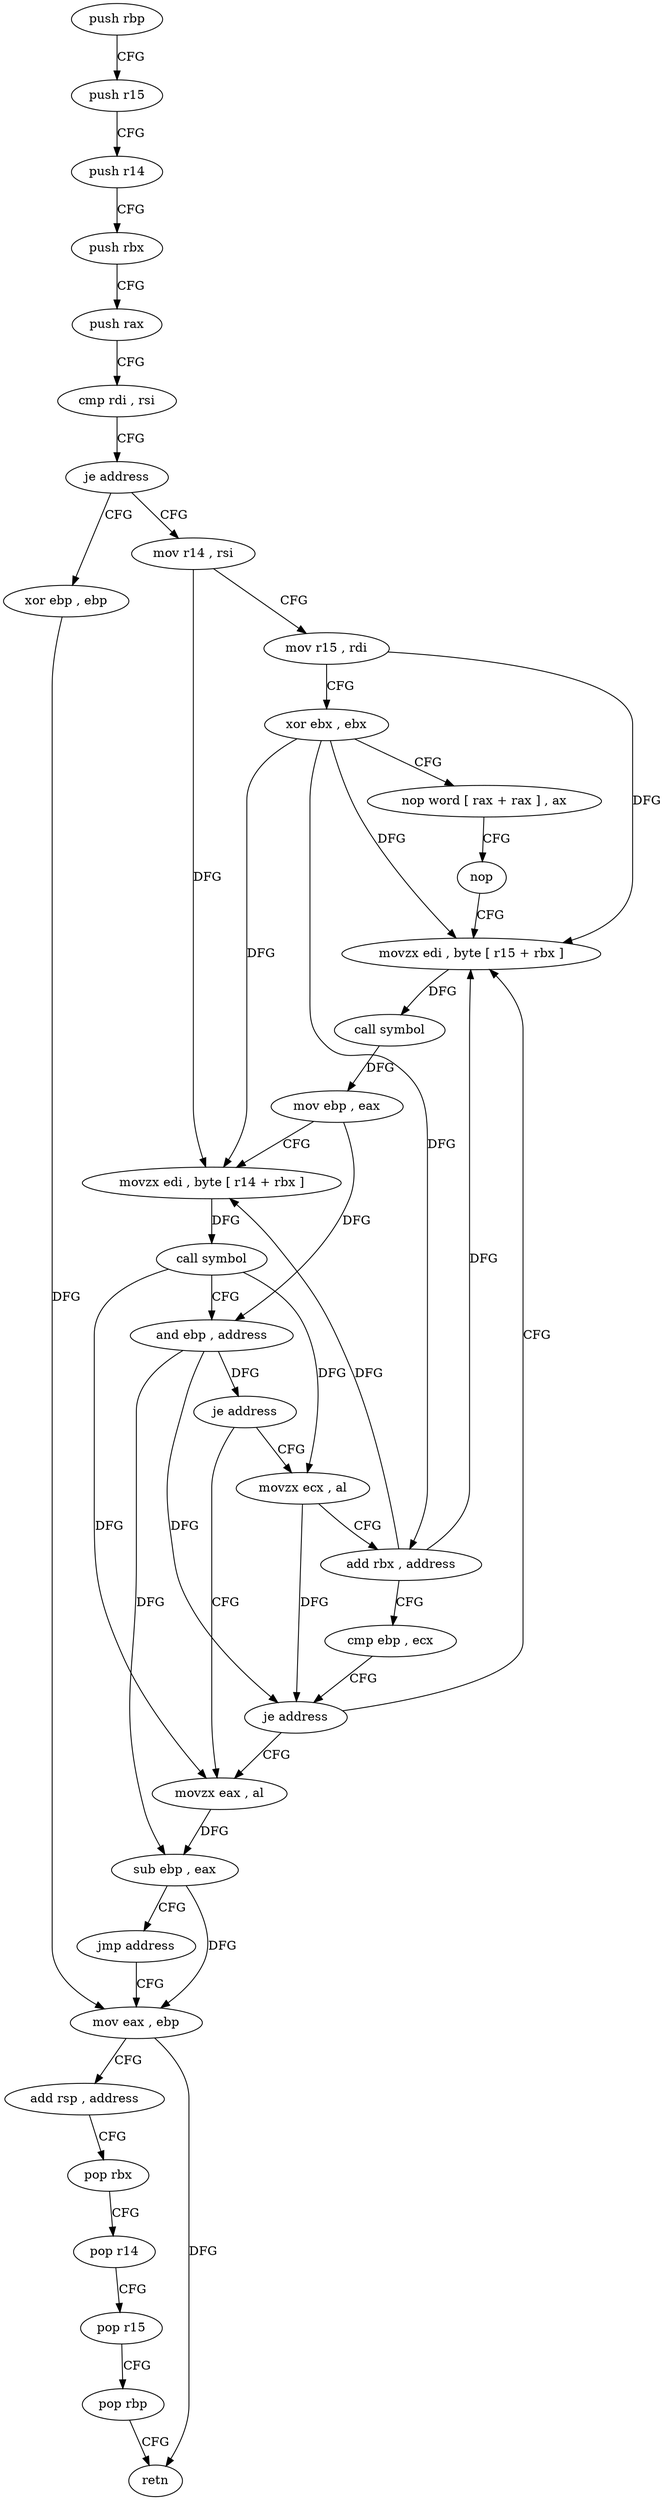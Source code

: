 digraph "func" {
"4232624" [label = "push rbp" ]
"4232625" [label = "push r15" ]
"4232627" [label = "push r14" ]
"4232629" [label = "push rbx" ]
"4232630" [label = "push rax" ]
"4232631" [label = "cmp rdi , rsi" ]
"4232634" [label = "je address" ]
"4232704" [label = "xor ebp , ebp" ]
"4232636" [label = "mov r14 , rsi" ]
"4232706" [label = "mov eax , ebp" ]
"4232639" [label = "mov r15 , rdi" ]
"4232642" [label = "xor ebx , ebx" ]
"4232644" [label = "nop word [ rax + rax ] , ax" ]
"4232654" [label = "nop" ]
"4232656" [label = "movzx edi , byte [ r15 + rbx ]" ]
"4232697" [label = "movzx eax , al" ]
"4232700" [label = "sub ebp , eax" ]
"4232702" [label = "jmp address" ]
"4232686" [label = "movzx ecx , al" ]
"4232689" [label = "add rbx , address" ]
"4232693" [label = "cmp ebp , ecx" ]
"4232695" [label = "je address" ]
"4232708" [label = "add rsp , address" ]
"4232712" [label = "pop rbx" ]
"4232713" [label = "pop r14" ]
"4232715" [label = "pop r15" ]
"4232717" [label = "pop rbp" ]
"4232718" [label = "retn" ]
"4232661" [label = "call symbol" ]
"4232666" [label = "mov ebp , eax" ]
"4232668" [label = "movzx edi , byte [ r14 + rbx ]" ]
"4232673" [label = "call symbol" ]
"4232678" [label = "and ebp , address" ]
"4232684" [label = "je address" ]
"4232624" -> "4232625" [ label = "CFG" ]
"4232625" -> "4232627" [ label = "CFG" ]
"4232627" -> "4232629" [ label = "CFG" ]
"4232629" -> "4232630" [ label = "CFG" ]
"4232630" -> "4232631" [ label = "CFG" ]
"4232631" -> "4232634" [ label = "CFG" ]
"4232634" -> "4232704" [ label = "CFG" ]
"4232634" -> "4232636" [ label = "CFG" ]
"4232704" -> "4232706" [ label = "DFG" ]
"4232636" -> "4232639" [ label = "CFG" ]
"4232636" -> "4232668" [ label = "DFG" ]
"4232706" -> "4232708" [ label = "CFG" ]
"4232706" -> "4232718" [ label = "DFG" ]
"4232639" -> "4232642" [ label = "CFG" ]
"4232639" -> "4232656" [ label = "DFG" ]
"4232642" -> "4232644" [ label = "CFG" ]
"4232642" -> "4232656" [ label = "DFG" ]
"4232642" -> "4232668" [ label = "DFG" ]
"4232642" -> "4232689" [ label = "DFG" ]
"4232644" -> "4232654" [ label = "CFG" ]
"4232654" -> "4232656" [ label = "CFG" ]
"4232656" -> "4232661" [ label = "DFG" ]
"4232697" -> "4232700" [ label = "DFG" ]
"4232700" -> "4232702" [ label = "CFG" ]
"4232700" -> "4232706" [ label = "DFG" ]
"4232702" -> "4232706" [ label = "CFG" ]
"4232686" -> "4232689" [ label = "CFG" ]
"4232686" -> "4232695" [ label = "DFG" ]
"4232689" -> "4232693" [ label = "CFG" ]
"4232689" -> "4232656" [ label = "DFG" ]
"4232689" -> "4232668" [ label = "DFG" ]
"4232693" -> "4232695" [ label = "CFG" ]
"4232695" -> "4232656" [ label = "CFG" ]
"4232695" -> "4232697" [ label = "CFG" ]
"4232708" -> "4232712" [ label = "CFG" ]
"4232712" -> "4232713" [ label = "CFG" ]
"4232713" -> "4232715" [ label = "CFG" ]
"4232715" -> "4232717" [ label = "CFG" ]
"4232717" -> "4232718" [ label = "CFG" ]
"4232661" -> "4232666" [ label = "DFG" ]
"4232666" -> "4232668" [ label = "CFG" ]
"4232666" -> "4232678" [ label = "DFG" ]
"4232668" -> "4232673" [ label = "DFG" ]
"4232673" -> "4232678" [ label = "CFG" ]
"4232673" -> "4232697" [ label = "DFG" ]
"4232673" -> "4232686" [ label = "DFG" ]
"4232678" -> "4232684" [ label = "DFG" ]
"4232678" -> "4232700" [ label = "DFG" ]
"4232678" -> "4232695" [ label = "DFG" ]
"4232684" -> "4232697" [ label = "CFG" ]
"4232684" -> "4232686" [ label = "CFG" ]
}
